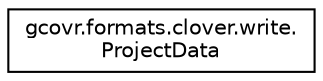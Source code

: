digraph "Graphical Class Hierarchy"
{
 // LATEX_PDF_SIZE
  edge [fontname="Helvetica",fontsize="10",labelfontname="Helvetica",labelfontsize="10"];
  node [fontname="Helvetica",fontsize="10",shape=record];
  rankdir="LR";
  Node0 [label="gcovr.formats.clover.write.\lProjectData",height=0.2,width=0.4,color="black", fillcolor="white", style="filled",URL="$classgcovr_1_1formats_1_1clover_1_1write_1_1ProjectData.html",tooltip=" "];
}
